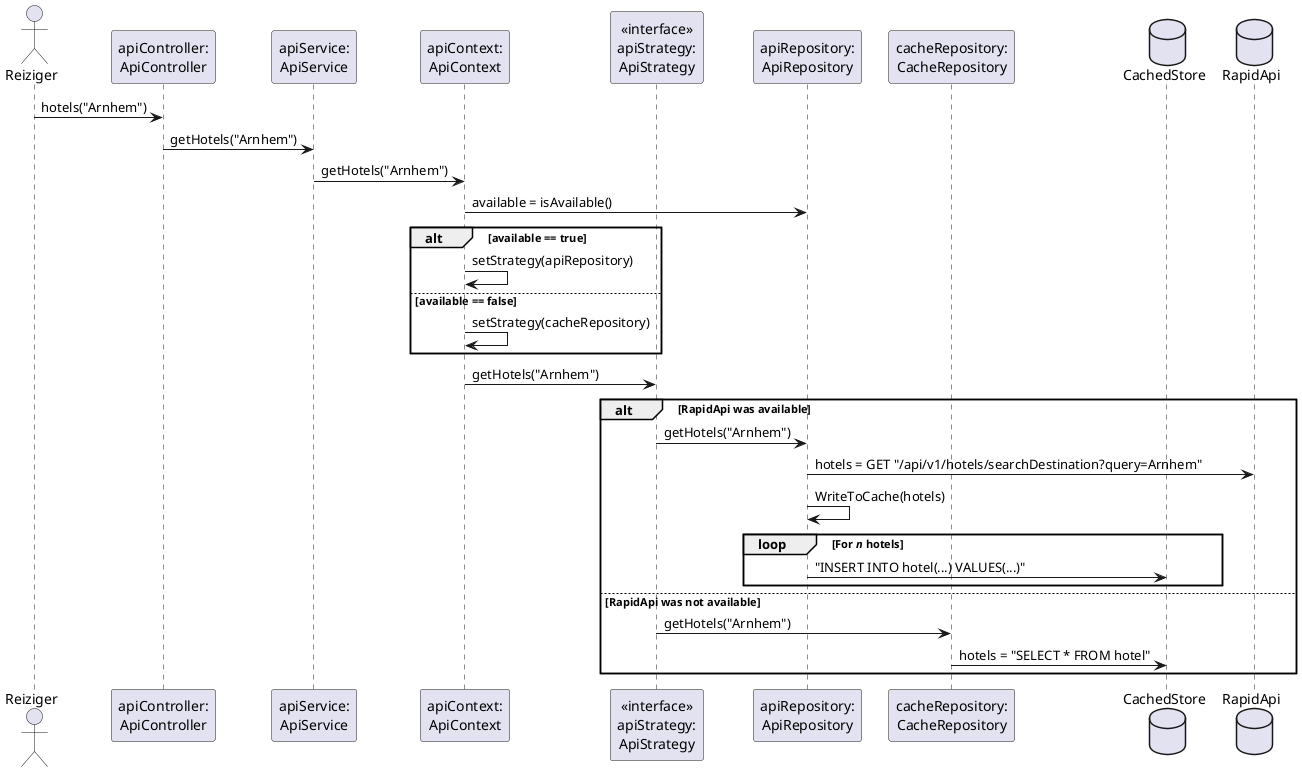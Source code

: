 @startuml

actor Reiziger as user

participant "apiController:\nApiController" as controller
participant "apiService:\nApiService" as service
participant "apiContext:\nApiContext" as context
participant "<<interface>>\napiStrategy:\nApiStrategy" as strategy
participant "apiRepository:\nApiRepository" as api
participant "cacheRepository:\nCacheRepository" as cache

database CachedStore
database RapidApi

user -> controller: hotels("Arnhem")

controller -> service: getHotels("Arnhem")
service -> context: getHotels("Arnhem")
context -> api: available = isAvailable()
alt available == true
    context -> context: setStrategy(apiRepository)
else available == false
    context -> context: setStrategy(cacheRepository)
end
context -> strategy: getHotels("Arnhem")
alt RapidApi was available
    strategy -> api: getHotels("Arnhem")
    api -> RapidApi: hotels = GET "/api/v1/hotels/searchDestination?query=Arnhem"
    api -> api: WriteToCache(hotels)
    loop For //n// hotels
        api -> CachedStore: "INSERT INTO hotel(...) VALUES(...)"
    end
else RapidApi was not available
    strategy -> cache: getHotels("Arnhem")
    cache -> CachedStore: hotels = "SELECT * FROM hotel"
end

@enduml